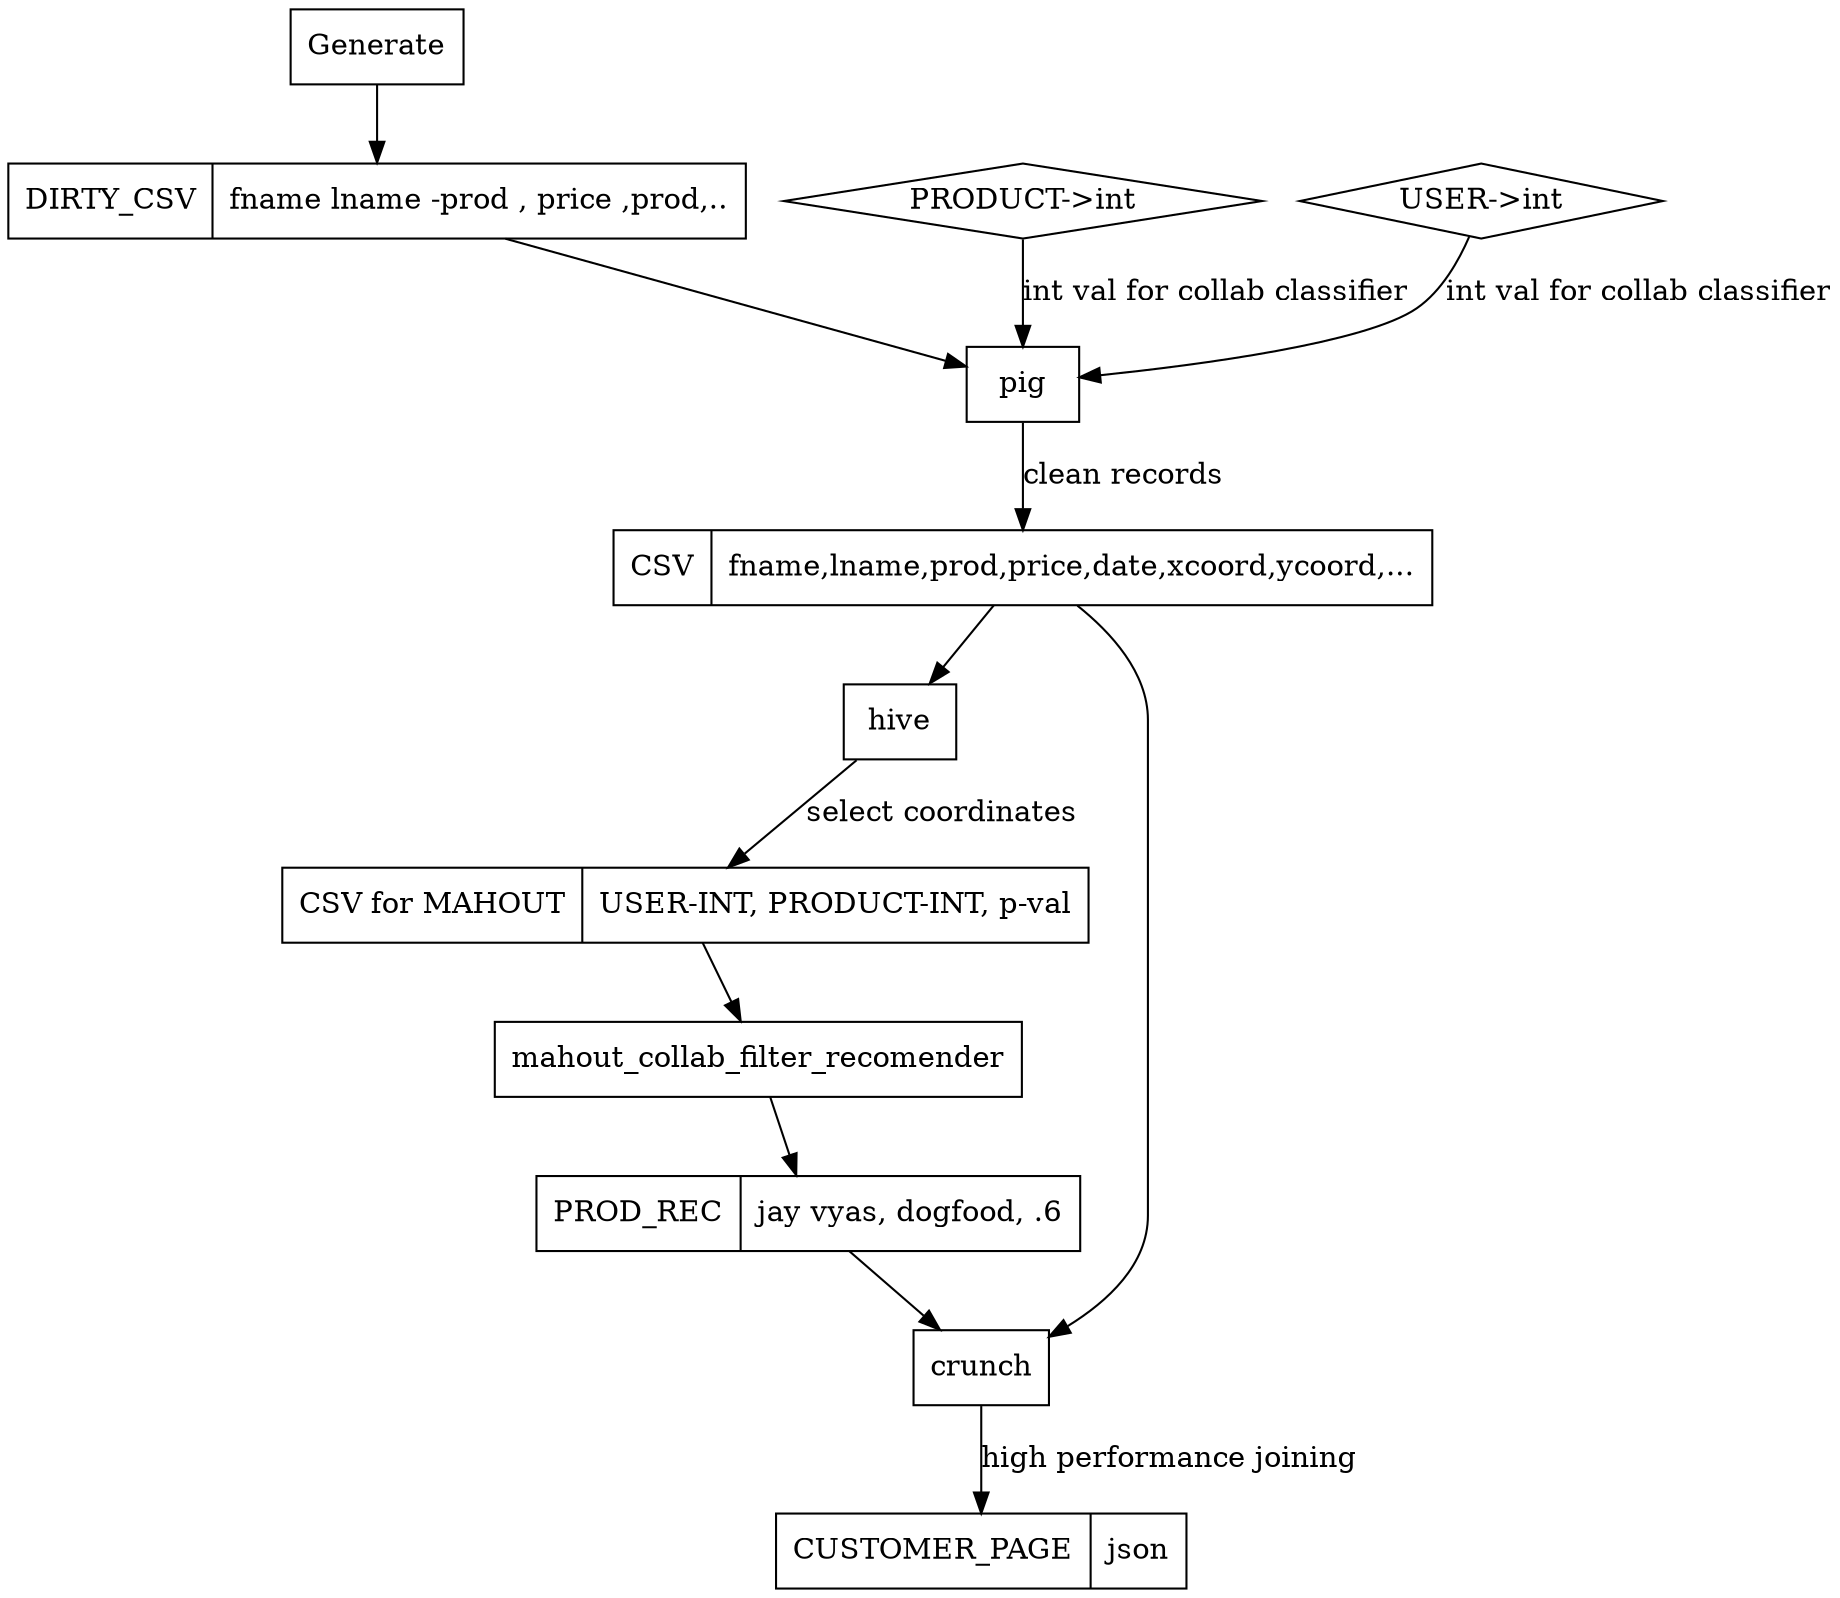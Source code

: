 digraph ethane {

   node [shape=record];
   CUSTOMER_PAGE [label="CUSTOMER_PAGE|json"];

   DIRTY_CSV [label="DIRTY_CSV|fname   lname -prod , price ,prod,.."];

   CSV [label="CSV|fname,lname,prod,price,date,xcoord,ycoord,..."];

   PROD_REC [label="PROD_REC  | jay vyas, dogfood, .6"];

   PROD_HASH [shape=diamond label="PRODUCT->int"];   
   USER_HASH [shape=diamond label="USER->int"];


MAHOUT_VIEW [label="CSV for MAHOUT | USER-INT,  PRODUCT-INT,  p-val"];

   Generate -> DIRTY_CSV ;
   DIRTY_CSV -> pig [label=""];  
   
   
   pig -> CSV [label="clean records"];
   PROD_HASH -> pig [label="int val for collab classifier"];
   USER_HASH -> pig  [label="int val for collab classifier"];
   
   CSV -> hive ; 
   hive -> MAHOUT_VIEW [label="select coordinates"];          
    MAHOUT_VIEW -> mahout_collab_filter_recomender -> PROD_REC ;
   PROD_REC  -> crunch
   CSV -> crunch ; 
   crunch -> CUSTOMER_PAGE [label="high performance joining"];

   
}
        
